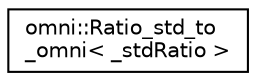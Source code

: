 digraph "Graphical Class Hierarchy"
{
  edge [fontname="Helvetica",fontsize="10",labelfontname="Helvetica",labelfontsize="10"];
  node [fontname="Helvetica",fontsize="10",shape=record];
  rankdir="LR";
  Node0 [label="omni::Ratio_std_to\l_omni\< _stdRatio \>",height=0.2,width=0.4,color="black", fillcolor="white", style="filled",URL="$structomni_1_1Ratio__std__to__omni.html"];
}
